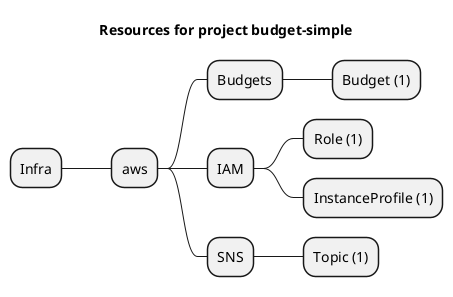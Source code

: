 @startmindmap
title Resources for project budget-simple
skinparam monochrome true
+ Infra
++ aws
+++ Budgets
++++ Budget (1)
+++ IAM
++++ Role (1)
++++ InstanceProfile (1)
+++ SNS
++++ Topic (1)
@endmindmap